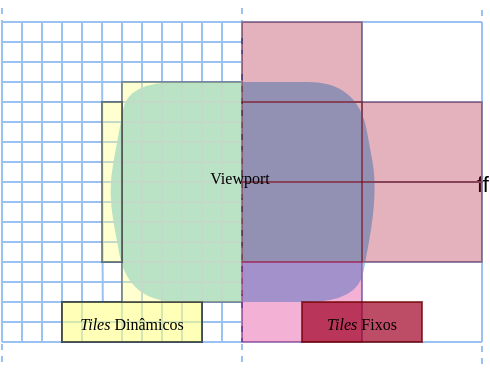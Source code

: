 <mxfile version="22.1.19" type="github">
  <diagram name="Página-1" id="VW0psl7SsAsIZURnIjER">
    <mxGraphModel dx="1114" dy="613" grid="1" gridSize="10" guides="1" tooltips="1" connect="1" arrows="1" fold="1" page="1" pageScale="1" pageWidth="827" pageHeight="1169" math="0" shadow="0">
      <root>
        <mxCell id="0" />
        <mxCell id="1" parent="0" />
        <mxCell id="-7PMoW8EQu9o0nT-vbZN-51" value="ff" style="endArrow=none;html=1;rounded=0;strokeColor=#99C1F1;dashed=1;" parent="1" edge="1">
          <mxGeometry width="50" height="50" relative="1" as="geometry">
            <mxPoint x="760" y="491" as="sourcePoint" />
            <mxPoint x="760" y="311" as="targetPoint" />
          </mxGeometry>
        </mxCell>
        <mxCell id="-7PMoW8EQu9o0nT-vbZN-1" value="" style="shape=hexagon;perimeter=hexagonPerimeter2;whiteSpace=wrap;html=1;fixedSize=1;rounded=1;shadow=0;opacity=50;fillStyle=auto;fillColor=#1ba1e2;strokeColor=none;fontColor=#ffffff;size=10;arcSize=50;" parent="1" vertex="1">
          <mxGeometry x="573" y="350" width="135" height="110" as="geometry" />
        </mxCell>
        <mxCell id="-7PMoW8EQu9o0nT-vbZN-2" value="" style="endArrow=none;html=1;rounded=0;exitX=0.002;exitY=0.144;exitDx=0;exitDy=0;exitPerimeter=0;strokeColor=#99C1F1;" parent="1" edge="1">
          <mxGeometry width="50" height="50" relative="1" as="geometry">
            <mxPoint x="520" y="320" as="sourcePoint" />
            <mxPoint x="760" y="320" as="targetPoint" />
          </mxGeometry>
        </mxCell>
        <mxCell id="-7PMoW8EQu9o0nT-vbZN-3" value="" style="endArrow=none;html=1;rounded=0;exitX=0.002;exitY=0.144;exitDx=0;exitDy=0;exitPerimeter=0;strokeColor=#99C1F1;" parent="1" edge="1">
          <mxGeometry width="50" height="50" relative="1" as="geometry">
            <mxPoint x="520" y="360" as="sourcePoint" />
            <mxPoint x="640" y="360" as="targetPoint" />
          </mxGeometry>
        </mxCell>
        <mxCell id="-7PMoW8EQu9o0nT-vbZN-4" value="" style="endArrow=none;html=1;rounded=0;exitX=0.002;exitY=0.144;exitDx=0;exitDy=0;exitPerimeter=0;strokeColor=#99C1F1;" parent="1" edge="1">
          <mxGeometry width="50" height="50" relative="1" as="geometry">
            <mxPoint x="520" y="350" as="sourcePoint" />
            <mxPoint x="640" y="350" as="targetPoint" />
          </mxGeometry>
        </mxCell>
        <mxCell id="-7PMoW8EQu9o0nT-vbZN-5" value="" style="endArrow=none;html=1;rounded=0;exitX=0.002;exitY=0.144;exitDx=0;exitDy=0;exitPerimeter=0;strokeColor=#99C1F1;" parent="1" edge="1">
          <mxGeometry width="50" height="50" relative="1" as="geometry">
            <mxPoint x="520" y="340" as="sourcePoint" />
            <mxPoint x="640" y="340" as="targetPoint" />
          </mxGeometry>
        </mxCell>
        <mxCell id="-7PMoW8EQu9o0nT-vbZN-6" value="" style="endArrow=none;html=1;rounded=0;exitX=0.002;exitY=0.144;exitDx=0;exitDy=0;exitPerimeter=0;strokeColor=#99C1F1;" parent="1" edge="1">
          <mxGeometry width="50" height="50" relative="1" as="geometry">
            <mxPoint x="520" y="330" as="sourcePoint" />
            <mxPoint x="640" y="330" as="targetPoint" />
          </mxGeometry>
        </mxCell>
        <mxCell id="-7PMoW8EQu9o0nT-vbZN-7" value="" style="endArrow=none;html=1;rounded=0;exitX=0.002;exitY=0.144;exitDx=0;exitDy=0;exitPerimeter=0;strokeColor=#99C1F1;" parent="1" edge="1">
          <mxGeometry width="50" height="50" relative="1" as="geometry">
            <mxPoint x="520" y="370" as="sourcePoint" />
            <mxPoint x="640" y="370" as="targetPoint" />
          </mxGeometry>
        </mxCell>
        <mxCell id="-7PMoW8EQu9o0nT-vbZN-8" value="" style="endArrow=none;html=1;rounded=0;exitX=0.002;exitY=0.144;exitDx=0;exitDy=0;exitPerimeter=0;strokeColor=#99C1F1;" parent="1" edge="1">
          <mxGeometry width="50" height="50" relative="1" as="geometry">
            <mxPoint x="520" y="380" as="sourcePoint" />
            <mxPoint x="640" y="380" as="targetPoint" />
          </mxGeometry>
        </mxCell>
        <mxCell id="-7PMoW8EQu9o0nT-vbZN-9" value="" style="endArrow=none;html=1;rounded=0;exitX=0.002;exitY=0.144;exitDx=0;exitDy=0;exitPerimeter=0;strokeColor=#99C1F1;" parent="1" edge="1">
          <mxGeometry width="50" height="50" relative="1" as="geometry">
            <mxPoint x="520" y="390" as="sourcePoint" />
            <mxPoint x="640" y="390" as="targetPoint" />
          </mxGeometry>
        </mxCell>
        <mxCell id="-7PMoW8EQu9o0nT-vbZN-10" value="" style="endArrow=none;html=1;rounded=0;exitX=0.002;exitY=0.144;exitDx=0;exitDy=0;exitPerimeter=0;strokeColor=#99C1F1;" parent="1" edge="1">
          <mxGeometry width="50" height="50" relative="1" as="geometry">
            <mxPoint x="520" y="400" as="sourcePoint" />
            <mxPoint x="640" y="400" as="targetPoint" />
          </mxGeometry>
        </mxCell>
        <mxCell id="-7PMoW8EQu9o0nT-vbZN-11" value="" style="endArrow=none;html=1;rounded=0;exitX=0.002;exitY=0.144;exitDx=0;exitDy=0;exitPerimeter=0;strokeColor=#99C1F1;" parent="1" edge="1">
          <mxGeometry width="50" height="50" relative="1" as="geometry">
            <mxPoint x="520" y="410" as="sourcePoint" />
            <mxPoint x="640" y="410" as="targetPoint" />
          </mxGeometry>
        </mxCell>
        <mxCell id="-7PMoW8EQu9o0nT-vbZN-12" value="" style="endArrow=none;html=1;rounded=0;exitX=0.002;exitY=0.144;exitDx=0;exitDy=0;exitPerimeter=0;strokeColor=#99C1F1;" parent="1" edge="1">
          <mxGeometry width="50" height="50" relative="1" as="geometry">
            <mxPoint x="520" y="420" as="sourcePoint" />
            <mxPoint x="640" y="420" as="targetPoint" />
          </mxGeometry>
        </mxCell>
        <mxCell id="-7PMoW8EQu9o0nT-vbZN-13" value="" style="endArrow=none;html=1;rounded=0;exitX=0.002;exitY=0.144;exitDx=0;exitDy=0;exitPerimeter=0;strokeColor=#99C1F1;" parent="1" edge="1">
          <mxGeometry width="50" height="50" relative="1" as="geometry">
            <mxPoint x="520" y="430" as="sourcePoint" />
            <mxPoint x="640" y="430" as="targetPoint" />
          </mxGeometry>
        </mxCell>
        <mxCell id="-7PMoW8EQu9o0nT-vbZN-14" value="" style="endArrow=none;html=1;rounded=0;exitX=0.002;exitY=0.144;exitDx=0;exitDy=0;exitPerimeter=0;strokeColor=#99C1F1;" parent="1" edge="1">
          <mxGeometry width="50" height="50" relative="1" as="geometry">
            <mxPoint x="520" y="440" as="sourcePoint" />
            <mxPoint x="640" y="440" as="targetPoint" />
          </mxGeometry>
        </mxCell>
        <mxCell id="-7PMoW8EQu9o0nT-vbZN-15" value="" style="endArrow=none;html=1;rounded=0;exitX=0.002;exitY=0.144;exitDx=0;exitDy=0;exitPerimeter=0;strokeColor=#99C1F1;" parent="1" edge="1">
          <mxGeometry width="50" height="50" relative="1" as="geometry">
            <mxPoint x="520" y="450" as="sourcePoint" />
            <mxPoint x="640" y="450" as="targetPoint" />
          </mxGeometry>
        </mxCell>
        <mxCell id="-7PMoW8EQu9o0nT-vbZN-16" value="" style="endArrow=none;html=1;rounded=0;exitX=0.002;exitY=0.144;exitDx=0;exitDy=0;exitPerimeter=0;strokeColor=#99C1F1;" parent="1" edge="1">
          <mxGeometry width="50" height="50" relative="1" as="geometry">
            <mxPoint x="520" y="460" as="sourcePoint" />
            <mxPoint x="640" y="460" as="targetPoint" />
          </mxGeometry>
        </mxCell>
        <mxCell id="-7PMoW8EQu9o0nT-vbZN-17" value="" style="endArrow=none;html=1;rounded=0;exitX=0.002;exitY=0.144;exitDx=0;exitDy=0;exitPerimeter=0;strokeColor=#99C1F1;" parent="1" edge="1">
          <mxGeometry width="50" height="50" relative="1" as="geometry">
            <mxPoint x="520" y="470" as="sourcePoint" />
            <mxPoint x="640" y="470" as="targetPoint" />
          </mxGeometry>
        </mxCell>
        <mxCell id="-7PMoW8EQu9o0nT-vbZN-18" value="" style="endArrow=none;html=1;rounded=0;exitX=0.002;exitY=0.144;exitDx=0;exitDy=0;exitPerimeter=0;strokeColor=#99C1F1;" parent="1" edge="1">
          <mxGeometry width="50" height="50" relative="1" as="geometry">
            <mxPoint x="520" y="480" as="sourcePoint" />
            <mxPoint x="640" y="480" as="targetPoint" />
          </mxGeometry>
        </mxCell>
        <mxCell id="-7PMoW8EQu9o0nT-vbZN-19" value="" style="endArrow=none;html=1;rounded=0;exitX=0.002;exitY=0.144;exitDx=0;exitDy=0;exitPerimeter=0;strokeColor=#99C1F1;" parent="1" edge="1">
          <mxGeometry width="50" height="50" relative="1" as="geometry">
            <mxPoint x="640" y="360" as="sourcePoint" />
            <mxPoint x="760" y="360" as="targetPoint" />
          </mxGeometry>
        </mxCell>
        <mxCell id="-7PMoW8EQu9o0nT-vbZN-20" value="" style="endArrow=none;html=1;rounded=0;exitX=0.002;exitY=0.144;exitDx=0;exitDy=0;exitPerimeter=0;strokeColor=#99C1F1;" parent="1" edge="1">
          <mxGeometry width="50" height="50" relative="1" as="geometry">
            <mxPoint x="640" y="400" as="sourcePoint" />
            <mxPoint x="760" y="400" as="targetPoint" />
          </mxGeometry>
        </mxCell>
        <mxCell id="-7PMoW8EQu9o0nT-vbZN-21" value="" style="endArrow=none;html=1;rounded=0;exitX=0.002;exitY=0.144;exitDx=0;exitDy=0;exitPerimeter=0;strokeColor=#99C1F1;" parent="1" edge="1">
          <mxGeometry width="50" height="50" relative="1" as="geometry">
            <mxPoint x="640" y="440" as="sourcePoint" />
            <mxPoint x="760" y="440" as="targetPoint" />
          </mxGeometry>
        </mxCell>
        <mxCell id="-7PMoW8EQu9o0nT-vbZN-22" value="" style="endArrow=none;html=1;rounded=0;exitX=0.002;exitY=0.144;exitDx=0;exitDy=0;exitPerimeter=0;strokeColor=#99C1F1;" parent="1" edge="1">
          <mxGeometry width="50" height="50" relative="1" as="geometry">
            <mxPoint x="640" y="480" as="sourcePoint" />
            <mxPoint x="760" y="480" as="targetPoint" />
          </mxGeometry>
        </mxCell>
        <mxCell id="-7PMoW8EQu9o0nT-vbZN-23" value="" style="endArrow=none;html=1;rounded=0;strokeColor=#99C1F1;" parent="1" edge="1">
          <mxGeometry width="50" height="50" relative="1" as="geometry">
            <mxPoint x="520" y="480" as="sourcePoint" />
            <mxPoint x="520" y="320" as="targetPoint" />
          </mxGeometry>
        </mxCell>
        <mxCell id="-7PMoW8EQu9o0nT-vbZN-24" value="" style="endArrow=none;html=1;rounded=0;strokeColor=#99C1F1;" parent="1" edge="1">
          <mxGeometry width="50" height="50" relative="1" as="geometry">
            <mxPoint x="640" y="480" as="sourcePoint" />
            <mxPoint x="640" y="320" as="targetPoint" />
          </mxGeometry>
        </mxCell>
        <mxCell id="-7PMoW8EQu9o0nT-vbZN-25" value="" style="endArrow=none;html=1;rounded=0;strokeColor=#99C1F1;" parent="1" edge="1">
          <mxGeometry width="50" height="50" relative="1" as="geometry">
            <mxPoint x="760" y="480" as="sourcePoint" />
            <mxPoint x="760" y="320" as="targetPoint" />
          </mxGeometry>
        </mxCell>
        <mxCell id="-7PMoW8EQu9o0nT-vbZN-26" value="" style="endArrow=none;html=1;rounded=0;strokeColor=#99C1F1;" parent="1" edge="1">
          <mxGeometry width="50" height="50" relative="1" as="geometry">
            <mxPoint x="700" y="480" as="sourcePoint" />
            <mxPoint x="700" y="320" as="targetPoint" />
          </mxGeometry>
        </mxCell>
        <mxCell id="-7PMoW8EQu9o0nT-vbZN-27" value="" style="endArrow=none;html=1;rounded=0;strokeColor=#3584e4;fillColor=#f5f5f5;dashed=1;dashPattern=8 8;gradientColor=#b3b3b3;" parent="1" edge="1">
          <mxGeometry width="50" height="50" relative="1" as="geometry">
            <mxPoint x="640" y="480" as="sourcePoint" />
            <mxPoint x="640" y="320" as="targetPoint" />
          </mxGeometry>
        </mxCell>
        <mxCell id="-7PMoW8EQu9o0nT-vbZN-28" value="" style="endArrow=none;html=1;rounded=0;strokeColor=#99C1F1;" parent="1" edge="1">
          <mxGeometry width="50" height="50" relative="1" as="geometry">
            <mxPoint x="530" y="480" as="sourcePoint" />
            <mxPoint x="530" y="320" as="targetPoint" />
          </mxGeometry>
        </mxCell>
        <mxCell id="-7PMoW8EQu9o0nT-vbZN-29" value="" style="endArrow=none;html=1;rounded=0;strokeColor=#99C1F1;" parent="1" edge="1">
          <mxGeometry width="50" height="50" relative="1" as="geometry">
            <mxPoint x="540" y="480" as="sourcePoint" />
            <mxPoint x="540" y="320" as="targetPoint" />
          </mxGeometry>
        </mxCell>
        <mxCell id="-7PMoW8EQu9o0nT-vbZN-30" value="" style="endArrow=none;html=1;rounded=0;strokeColor=#99C1F1;" parent="1" edge="1">
          <mxGeometry width="50" height="50" relative="1" as="geometry">
            <mxPoint x="550" y="480" as="sourcePoint" />
            <mxPoint x="550" y="320" as="targetPoint" />
          </mxGeometry>
        </mxCell>
        <mxCell id="-7PMoW8EQu9o0nT-vbZN-31" value="" style="endArrow=none;html=1;rounded=0;strokeColor=#99C1F1;" parent="1" edge="1">
          <mxGeometry width="50" height="50" relative="1" as="geometry">
            <mxPoint x="560" y="480" as="sourcePoint" />
            <mxPoint x="560" y="320" as="targetPoint" />
          </mxGeometry>
        </mxCell>
        <mxCell id="-7PMoW8EQu9o0nT-vbZN-32" value="" style="endArrow=none;html=1;rounded=0;strokeColor=#99C1F1;exitX=0.291;exitY=-0.01;exitDx=0;exitDy=0;exitPerimeter=0;" parent="1" source="-7PMoW8EQu9o0nT-vbZN-40" edge="1">
          <mxGeometry width="50" height="50" relative="1" as="geometry">
            <mxPoint x="570" y="480" as="sourcePoint" />
            <mxPoint x="570" y="320" as="targetPoint" />
          </mxGeometry>
        </mxCell>
        <mxCell id="-7PMoW8EQu9o0nT-vbZN-33" value="" style="endArrow=none;html=1;rounded=0;strokeColor=#99C1F1;" parent="1" edge="1">
          <mxGeometry width="50" height="50" relative="1" as="geometry">
            <mxPoint x="580" y="480" as="sourcePoint" />
            <mxPoint x="580" y="320" as="targetPoint" />
          </mxGeometry>
        </mxCell>
        <mxCell id="-7PMoW8EQu9o0nT-vbZN-34" value="" style="endArrow=none;html=1;rounded=0;strokeColor=#99C1F1;" parent="1" edge="1">
          <mxGeometry width="50" height="50" relative="1" as="geometry">
            <mxPoint x="590" y="480" as="sourcePoint" />
            <mxPoint x="590" y="320" as="targetPoint" />
          </mxGeometry>
        </mxCell>
        <mxCell id="-7PMoW8EQu9o0nT-vbZN-35" value="" style="endArrow=none;html=1;rounded=0;strokeColor=#99C1F1;" parent="1" edge="1">
          <mxGeometry width="50" height="50" relative="1" as="geometry">
            <mxPoint x="600" y="480" as="sourcePoint" />
            <mxPoint x="600" y="320" as="targetPoint" />
          </mxGeometry>
        </mxCell>
        <mxCell id="-7PMoW8EQu9o0nT-vbZN-36" value="" style="endArrow=none;html=1;rounded=0;strokeColor=#99C1F1;" parent="1" edge="1">
          <mxGeometry width="50" height="50" relative="1" as="geometry">
            <mxPoint x="610" y="480" as="sourcePoint" />
            <mxPoint x="610" y="320" as="targetPoint" />
          </mxGeometry>
        </mxCell>
        <mxCell id="-7PMoW8EQu9o0nT-vbZN-37" value="" style="endArrow=none;html=1;rounded=0;strokeColor=#99C1F1;" parent="1" edge="1">
          <mxGeometry width="50" height="50" relative="1" as="geometry">
            <mxPoint x="620" y="480" as="sourcePoint" />
            <mxPoint x="620" y="320" as="targetPoint" />
          </mxGeometry>
        </mxCell>
        <mxCell id="-7PMoW8EQu9o0nT-vbZN-38" value="" style="endArrow=none;html=1;rounded=0;strokeColor=#99C1F1;" parent="1" edge="1">
          <mxGeometry width="50" height="50" relative="1" as="geometry">
            <mxPoint x="630" y="480" as="sourcePoint" />
            <mxPoint x="630" y="320" as="targetPoint" />
          </mxGeometry>
        </mxCell>
        <mxCell id="-7PMoW8EQu9o0nT-vbZN-39" value="" style="endArrow=none;html=1;rounded=0;strokeColor=#99C1F1;" parent="1" target="-7PMoW8EQu9o0nT-vbZN-40" edge="1">
          <mxGeometry width="50" height="50" relative="1" as="geometry">
            <mxPoint x="570" y="480" as="sourcePoint" />
            <mxPoint x="570" y="320" as="targetPoint" />
          </mxGeometry>
        </mxCell>
        <UserObject label="&lt;font style=&quot;font-size: 8px;&quot;&gt;&lt;font face=&quot;Firas Sans&quot;&gt;&lt;i&gt;Tiles&lt;/i&gt; Dinâmicos&lt;/font&gt;&lt;br&gt;&lt;/font&gt;" treeRoot="1" id="-7PMoW8EQu9o0nT-vbZN-40">
          <mxCell style="whiteSpace=wrap;html=1;align=center;treeFolding=1;treeMoving=1;newEdgeStyle={&quot;edgeStyle&quot;:&quot;elbowEdgeStyle&quot;,&quot;startArrow&quot;:&quot;none&quot;,&quot;endArrow&quot;:&quot;none&quot;};fillColor=#ffff88;opacity=60;" parent="1" vertex="1">
            <mxGeometry x="550" y="460" width="70" height="20" as="geometry" />
          </mxCell>
        </UserObject>
        <mxCell id="-7PMoW8EQu9o0nT-vbZN-42" value="" style="rounded=0;whiteSpace=wrap;html=1;opacity=40;fillColor=#ffff88;strokeColor=#36393d;strokeWidth=1;" parent="1" vertex="1">
          <mxGeometry x="580" y="350" width="60" height="110" as="geometry" />
        </mxCell>
        <mxCell id="-7PMoW8EQu9o0nT-vbZN-43" value="" style="rounded=0;whiteSpace=wrap;html=1;opacity=40;fillColor=#ffff88;strokeWidth=1;" parent="1" vertex="1">
          <mxGeometry x="570" y="360" width="10" height="80" as="geometry" />
        </mxCell>
        <mxCell id="-7PMoW8EQu9o0nT-vbZN-44" value="" style="rounded=0;whiteSpace=wrap;html=1;opacity=30;fillColor=#a20025;fontColor=#ffffff;strokeColor=#6F0000;" parent="1" vertex="1">
          <mxGeometry x="700" y="360" width="60" height="40" as="geometry" />
        </mxCell>
        <mxCell id="-7PMoW8EQu9o0nT-vbZN-45" value="" style="rounded=0;whiteSpace=wrap;html=1;opacity=30;fillColor=#A20025;fontColor=#ffffff;strokeColor=#6F0000;" parent="1" vertex="1">
          <mxGeometry x="700" y="400" width="60" height="40" as="geometry" />
        </mxCell>
        <mxCell id="-7PMoW8EQu9o0nT-vbZN-46" value="" style="endArrow=none;html=1;rounded=0;strokeColor=#99C1F1;dashed=1;" parent="1" edge="1">
          <mxGeometry width="50" height="50" relative="1" as="geometry">
            <mxPoint x="640" y="490" as="sourcePoint" />
            <mxPoint x="640" y="310" as="targetPoint" />
          </mxGeometry>
        </mxCell>
        <mxCell id="-7PMoW8EQu9o0nT-vbZN-47" value="" style="rounded=0;whiteSpace=wrap;html=1;opacity=30;fillColor=#a20025;fontColor=#ffffff;strokeColor=#6F0000;" parent="1" vertex="1">
          <mxGeometry x="640" y="360" width="60" height="40" as="geometry" />
        </mxCell>
        <mxCell id="-7PMoW8EQu9o0nT-vbZN-48" value="" style="rounded=0;whiteSpace=wrap;html=1;opacity=30;fillColor=#a20025;fontColor=#ffffff;strokeColor=#6F0000;" parent="1" vertex="1">
          <mxGeometry x="640" y="400" width="60" height="40" as="geometry" />
        </mxCell>
        <mxCell id="-7PMoW8EQu9o0nT-vbZN-49" value="" style="rounded=0;whiteSpace=wrap;html=1;opacity=30;fillColor=#a20025;fontColor=#ffffff;strokeColor=#6F0000;" parent="1" vertex="1">
          <mxGeometry x="640" y="320" width="60" height="40" as="geometry" />
        </mxCell>
        <mxCell id="-7PMoW8EQu9o0nT-vbZN-50" value="" style="rounded=0;whiteSpace=wrap;html=1;opacity=30;fillColor=#d80073;fontColor=#ffffff;strokeColor=#A50040;" parent="1" vertex="1">
          <mxGeometry x="640" y="440" width="60" height="40" as="geometry" />
        </mxCell>
        <UserObject label="&lt;font style=&quot;font-size: 8px;&quot; face=&quot;Firas Sans&quot;&gt;&lt;i&gt;Tiles&lt;/i&gt; Fixos&lt;/font&gt;" treeRoot="1" id="-7PMoW8EQu9o0nT-vbZN-41">
          <mxCell style="whiteSpace=wrap;html=1;align=center;treeFolding=1;treeMoving=1;newEdgeStyle={&quot;edgeStyle&quot;:&quot;elbowEdgeStyle&quot;,&quot;startArrow&quot;:&quot;none&quot;,&quot;endArrow&quot;:&quot;none&quot;};fillColor=#A20025;fontColor=#000000;strokeColor=#6F0000;opacity=70;" parent="1" vertex="1">
            <mxGeometry x="670" y="460" width="60" height="20" as="geometry" />
          </mxCell>
        </UserObject>
        <mxCell id="-7PMoW8EQu9o0nT-vbZN-52" value="" style="endArrow=none;html=1;rounded=0;strokeColor=#99C1F1;dashed=1;" parent="1" edge="1">
          <mxGeometry width="50" height="50" relative="1" as="geometry">
            <mxPoint x="520" y="490" as="sourcePoint" />
            <mxPoint x="520" y="310" as="targetPoint" />
          </mxGeometry>
        </mxCell>
        <mxCell id="YNi2Iw83r9rjEhciSRCI-2" value="&lt;font style=&quot;font-size: 8px;&quot;&gt;Viewport&lt;/font&gt;" style="text;html=1;strokeColor=none;fillColor=none;align=center;verticalAlign=middle;whiteSpace=wrap;rounded=0;fontStyle=0;fontFamily=Firas Sans;" parent="1" vertex="1">
          <mxGeometry x="609" y="382" width="60" height="30" as="geometry" />
        </mxCell>
      </root>
    </mxGraphModel>
  </diagram>
</mxfile>
